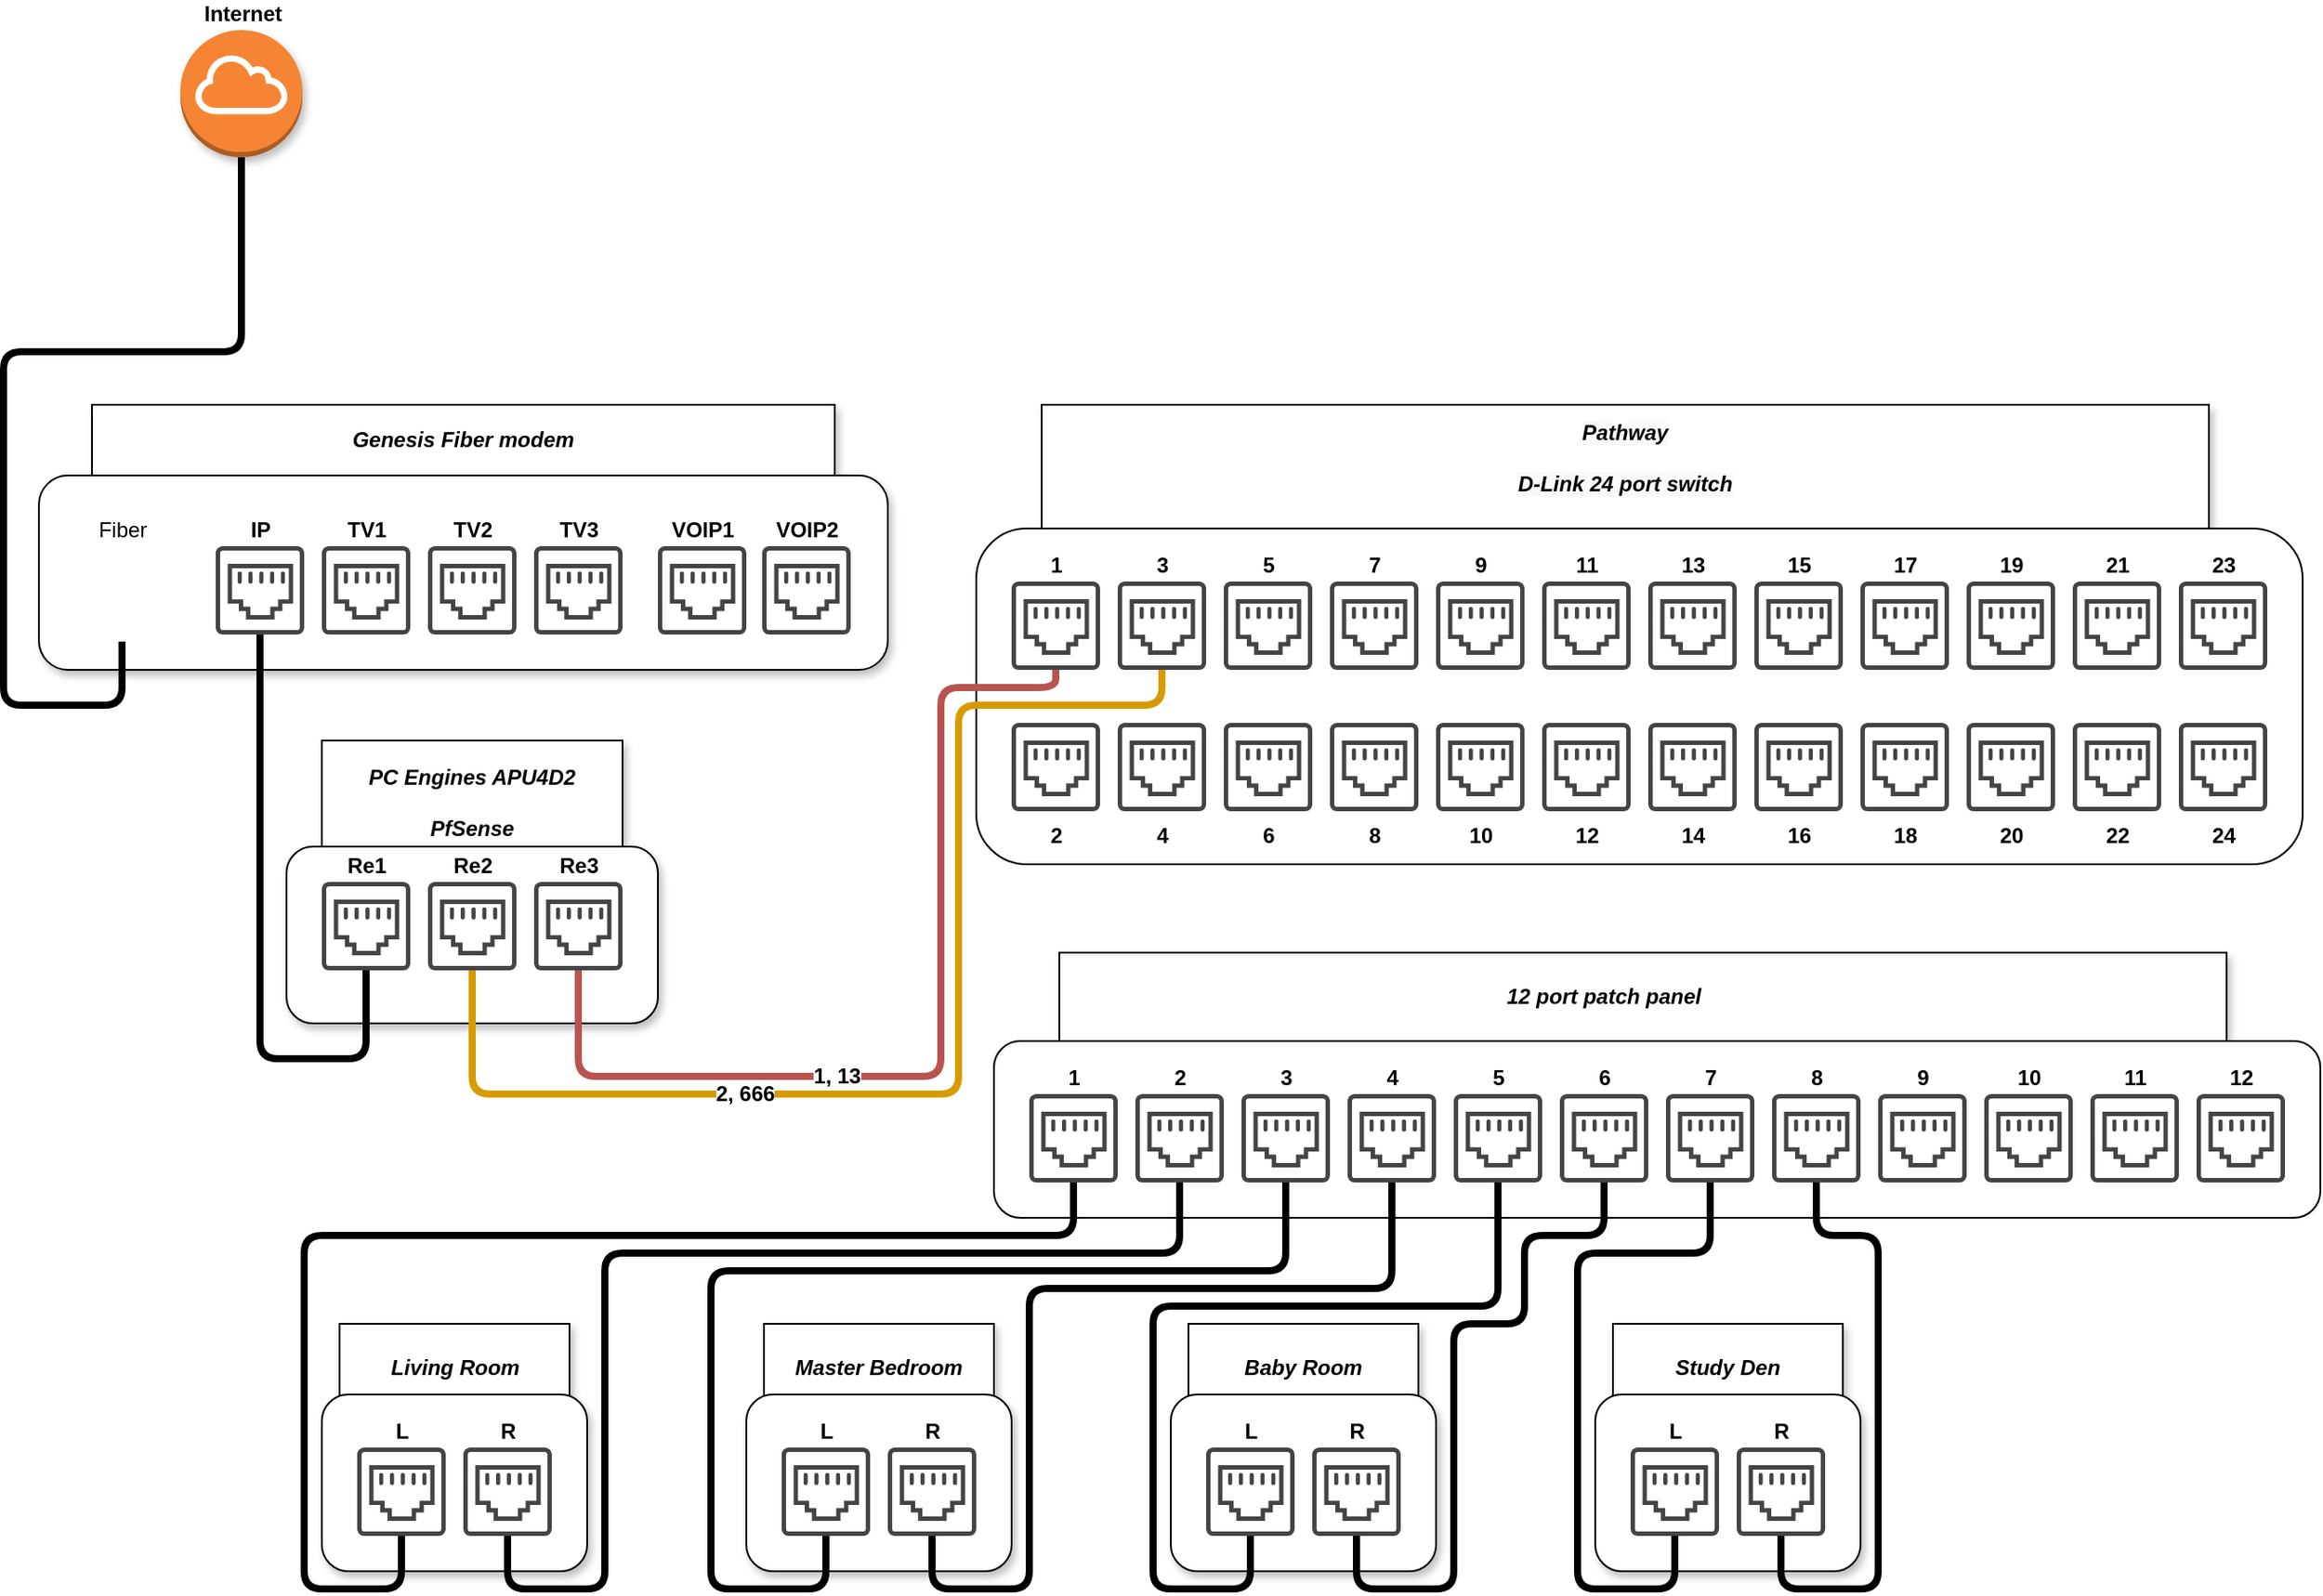 <mxfile version="13.6.0" type="github">
  <diagram id="mdvMZOAA2HG3S_EOKG07" name="Page-1">
    <mxGraphModel dx="868" dy="732" grid="1" gridSize="10" guides="1" tooltips="1" connect="1" arrows="1" fold="1" page="1" pageScale="1" pageWidth="827" pageHeight="1169" math="0" shadow="0">
      <root>
        <mxCell id="0" />
        <mxCell id="1" parent="0" />
        <mxCell id="k33sB5cafv8vObjWxlC2-30" value="" style="group" parent="1" vertex="1" connectable="0">
          <mxGeometry x="560" y="240" width="750" height="260" as="geometry" />
        </mxCell>
        <mxCell id="k33sB5cafv8vObjWxlC2-28" value="" style="rounded=0;whiteSpace=wrap;html=1;labelPosition=center;verticalLabelPosition=top;align=center;verticalAlign=bottom;spacingRight=0;spacingLeft=0;spacingTop=0;spacingBottom=0;fontStyle=3;spacing=2;shadow=1;" parent="k33sB5cafv8vObjWxlC2-30" vertex="1">
          <mxGeometry x="37" width="660" height="70" as="geometry" />
        </mxCell>
        <mxCell id="k33sB5cafv8vObjWxlC2-27" value="" style="group;" parent="k33sB5cafv8vObjWxlC2-30" vertex="1" connectable="0">
          <mxGeometry y="70" width="750" height="190" as="geometry" />
        </mxCell>
        <mxCell id="k33sB5cafv8vObjWxlC2-26" value="" style="rounded=1;whiteSpace=wrap;html=1;" parent="k33sB5cafv8vObjWxlC2-27" vertex="1">
          <mxGeometry width="750" height="190" as="geometry" />
        </mxCell>
        <mxCell id="YgYt3SaCfemp6_4nkDUw-10" value="1" style="pointerEvents=1;shadow=0;dashed=0;html=1;strokeColor=none;fillColor=#434445;aspect=fixed;labelPosition=center;verticalLabelPosition=top;verticalAlign=bottom;align=center;outlineConnect=0;shape=mxgraph.vvd.ethernet_port;fontStyle=1;" parent="k33sB5cafv8vObjWxlC2-27" vertex="1">
          <mxGeometry x="20" y="30" width="50" height="50" as="geometry" />
        </mxCell>
        <mxCell id="k33sB5cafv8vObjWxlC2-1" value="3" style="pointerEvents=1;shadow=0;dashed=0;html=1;strokeColor=none;fillColor=#434445;aspect=fixed;labelPosition=center;verticalLabelPosition=top;verticalAlign=bottom;align=center;outlineConnect=0;shape=mxgraph.vvd.ethernet_port;horizontal=1;fontStyle=1;" parent="k33sB5cafv8vObjWxlC2-27" vertex="1">
          <mxGeometry x="80" y="30" width="50" height="50" as="geometry" />
        </mxCell>
        <mxCell id="k33sB5cafv8vObjWxlC2-2" value="5" style="pointerEvents=1;shadow=0;dashed=0;html=1;strokeColor=none;fillColor=#434445;aspect=fixed;labelPosition=center;verticalLabelPosition=top;verticalAlign=bottom;align=center;outlineConnect=0;shape=mxgraph.vvd.ethernet_port;fontStyle=1;" parent="k33sB5cafv8vObjWxlC2-27" vertex="1">
          <mxGeometry x="140" y="30" width="50" height="50" as="geometry" />
        </mxCell>
        <mxCell id="k33sB5cafv8vObjWxlC2-3" value="7" style="pointerEvents=1;shadow=0;dashed=0;html=1;strokeColor=none;fillColor=#434445;aspect=fixed;labelPosition=center;verticalLabelPosition=top;verticalAlign=bottom;align=center;outlineConnect=0;shape=mxgraph.vvd.ethernet_port;fontStyle=1;" parent="k33sB5cafv8vObjWxlC2-27" vertex="1">
          <mxGeometry x="200" y="30" width="50" height="50" as="geometry" />
        </mxCell>
        <mxCell id="k33sB5cafv8vObjWxlC2-4" value="9" style="pointerEvents=1;shadow=0;dashed=0;html=1;strokeColor=none;fillColor=#434445;aspect=fixed;labelPosition=center;verticalLabelPosition=top;verticalAlign=bottom;align=center;outlineConnect=0;shape=mxgraph.vvd.ethernet_port;fontStyle=1;" parent="k33sB5cafv8vObjWxlC2-27" vertex="1">
          <mxGeometry x="260" y="30" width="50" height="50" as="geometry" />
        </mxCell>
        <mxCell id="k33sB5cafv8vObjWxlC2-5" value="11" style="pointerEvents=1;shadow=0;dashed=0;html=1;strokeColor=none;fillColor=#434445;aspect=fixed;labelPosition=center;verticalLabelPosition=top;verticalAlign=bottom;align=center;outlineConnect=0;shape=mxgraph.vvd.ethernet_port;fontStyle=1;" parent="k33sB5cafv8vObjWxlC2-27" vertex="1">
          <mxGeometry x="320" y="30" width="50" height="50" as="geometry" />
        </mxCell>
        <mxCell id="k33sB5cafv8vObjWxlC2-7" value="13" style="pointerEvents=1;shadow=0;dashed=0;html=1;strokeColor=none;fillColor=#434445;aspect=fixed;labelPosition=center;verticalLabelPosition=top;verticalAlign=bottom;align=center;outlineConnect=0;shape=mxgraph.vvd.ethernet_port;fontStyle=1;" parent="k33sB5cafv8vObjWxlC2-27" vertex="1">
          <mxGeometry x="380" y="30" width="50" height="50" as="geometry" />
        </mxCell>
        <mxCell id="k33sB5cafv8vObjWxlC2-8" value="15" style="pointerEvents=1;shadow=0;dashed=0;html=1;strokeColor=none;fillColor=#434445;aspect=fixed;labelPosition=center;verticalLabelPosition=top;verticalAlign=bottom;align=center;outlineConnect=0;shape=mxgraph.vvd.ethernet_port;fontStyle=1;" parent="k33sB5cafv8vObjWxlC2-27" vertex="1">
          <mxGeometry x="440" y="30" width="50" height="50" as="geometry" />
        </mxCell>
        <mxCell id="k33sB5cafv8vObjWxlC2-9" value="17" style="pointerEvents=1;shadow=0;dashed=0;html=1;strokeColor=none;fillColor=#434445;aspect=fixed;labelPosition=center;verticalLabelPosition=top;verticalAlign=bottom;align=center;outlineConnect=0;shape=mxgraph.vvd.ethernet_port;fontStyle=1;" parent="k33sB5cafv8vObjWxlC2-27" vertex="1">
          <mxGeometry x="500" y="30" width="50" height="50" as="geometry" />
        </mxCell>
        <mxCell id="k33sB5cafv8vObjWxlC2-10" value="19" style="pointerEvents=1;shadow=0;dashed=0;html=1;strokeColor=none;fillColor=#434445;aspect=fixed;labelPosition=center;verticalLabelPosition=top;verticalAlign=bottom;align=center;outlineConnect=0;shape=mxgraph.vvd.ethernet_port;fontStyle=1;" parent="k33sB5cafv8vObjWxlC2-27" vertex="1">
          <mxGeometry x="560" y="30" width="50" height="50" as="geometry" />
        </mxCell>
        <mxCell id="k33sB5cafv8vObjWxlC2-11" value="21" style="pointerEvents=1;shadow=0;dashed=0;html=1;strokeColor=none;fillColor=#434445;aspect=fixed;labelPosition=center;verticalLabelPosition=top;verticalAlign=bottom;align=center;outlineConnect=0;shape=mxgraph.vvd.ethernet_port;fontStyle=1;" parent="k33sB5cafv8vObjWxlC2-27" vertex="1">
          <mxGeometry x="620" y="30" width="50" height="50" as="geometry" />
        </mxCell>
        <mxCell id="k33sB5cafv8vObjWxlC2-12" value="23" style="pointerEvents=1;shadow=0;dashed=0;html=1;strokeColor=none;fillColor=#434445;aspect=fixed;labelPosition=center;verticalLabelPosition=top;verticalAlign=bottom;align=center;outlineConnect=0;shape=mxgraph.vvd.ethernet_port;fontStyle=1;" parent="k33sB5cafv8vObjWxlC2-27" vertex="1">
          <mxGeometry x="680" y="30" width="50" height="50" as="geometry" />
        </mxCell>
        <mxCell id="k33sB5cafv8vObjWxlC2-13" value="2" style="pointerEvents=1;shadow=0;dashed=0;html=1;strokeColor=none;fillColor=#434445;aspect=fixed;labelPosition=center;verticalLabelPosition=bottom;verticalAlign=top;align=center;outlineConnect=0;shape=mxgraph.vvd.ethernet_port;fontStyle=1;" parent="k33sB5cafv8vObjWxlC2-27" vertex="1">
          <mxGeometry x="20" y="110" width="50" height="50" as="geometry" />
        </mxCell>
        <mxCell id="k33sB5cafv8vObjWxlC2-14" value="4" style="pointerEvents=1;shadow=0;dashed=0;html=1;strokeColor=none;fillColor=#434445;aspect=fixed;labelPosition=center;verticalLabelPosition=bottom;verticalAlign=top;align=center;outlineConnect=0;shape=mxgraph.vvd.ethernet_port;fontStyle=1;" parent="k33sB5cafv8vObjWxlC2-27" vertex="1">
          <mxGeometry x="80" y="110" width="50" height="50" as="geometry" />
        </mxCell>
        <mxCell id="k33sB5cafv8vObjWxlC2-15" value="6" style="pointerEvents=1;shadow=0;dashed=0;html=1;strokeColor=none;fillColor=#434445;aspect=fixed;labelPosition=center;verticalLabelPosition=bottom;verticalAlign=top;align=center;outlineConnect=0;shape=mxgraph.vvd.ethernet_port;fontStyle=1;" parent="k33sB5cafv8vObjWxlC2-27" vertex="1">
          <mxGeometry x="140" y="110" width="50" height="50" as="geometry" />
        </mxCell>
        <mxCell id="k33sB5cafv8vObjWxlC2-16" value="8" style="pointerEvents=1;shadow=0;dashed=0;html=1;strokeColor=none;fillColor=#434445;aspect=fixed;labelPosition=center;verticalLabelPosition=bottom;verticalAlign=top;align=center;outlineConnect=0;shape=mxgraph.vvd.ethernet_port;fontStyle=1;" parent="k33sB5cafv8vObjWxlC2-27" vertex="1">
          <mxGeometry x="200" y="110" width="50" height="50" as="geometry" />
        </mxCell>
        <mxCell id="k33sB5cafv8vObjWxlC2-17" value="10" style="pointerEvents=1;shadow=0;dashed=0;html=1;strokeColor=none;fillColor=#434445;aspect=fixed;labelPosition=center;verticalLabelPosition=bottom;verticalAlign=top;align=center;outlineConnect=0;shape=mxgraph.vvd.ethernet_port;fontStyle=1;" parent="k33sB5cafv8vObjWxlC2-27" vertex="1">
          <mxGeometry x="260" y="110" width="50" height="50" as="geometry" />
        </mxCell>
        <mxCell id="k33sB5cafv8vObjWxlC2-18" value="12" style="pointerEvents=1;shadow=0;dashed=0;html=1;strokeColor=none;fillColor=#434445;aspect=fixed;labelPosition=center;verticalLabelPosition=bottom;verticalAlign=top;align=center;outlineConnect=0;shape=mxgraph.vvd.ethernet_port;fontStyle=1;" parent="k33sB5cafv8vObjWxlC2-27" vertex="1">
          <mxGeometry x="320" y="110" width="50" height="50" as="geometry" />
        </mxCell>
        <mxCell id="k33sB5cafv8vObjWxlC2-19" value="14" style="pointerEvents=1;shadow=0;dashed=0;html=1;strokeColor=none;fillColor=#434445;aspect=fixed;labelPosition=center;verticalLabelPosition=bottom;verticalAlign=top;align=center;outlineConnect=0;shape=mxgraph.vvd.ethernet_port;fontStyle=1;" parent="k33sB5cafv8vObjWxlC2-27" vertex="1">
          <mxGeometry x="380" y="110" width="50" height="50" as="geometry" />
        </mxCell>
        <mxCell id="k33sB5cafv8vObjWxlC2-20" value="16" style="pointerEvents=1;shadow=0;dashed=0;html=1;strokeColor=none;fillColor=#434445;aspect=fixed;labelPosition=center;verticalLabelPosition=bottom;verticalAlign=top;align=center;outlineConnect=0;shape=mxgraph.vvd.ethernet_port;fontStyle=1;" parent="k33sB5cafv8vObjWxlC2-27" vertex="1">
          <mxGeometry x="440" y="110" width="50" height="50" as="geometry" />
        </mxCell>
        <mxCell id="k33sB5cafv8vObjWxlC2-21" value="18" style="pointerEvents=1;shadow=0;dashed=0;html=1;strokeColor=none;fillColor=#434445;aspect=fixed;labelPosition=center;verticalLabelPosition=bottom;verticalAlign=top;align=center;outlineConnect=0;shape=mxgraph.vvd.ethernet_port;fontStyle=1;" parent="k33sB5cafv8vObjWxlC2-27" vertex="1">
          <mxGeometry x="500" y="110" width="50" height="50" as="geometry" />
        </mxCell>
        <mxCell id="k33sB5cafv8vObjWxlC2-22" value="20" style="pointerEvents=1;shadow=0;dashed=0;html=1;strokeColor=none;fillColor=#434445;aspect=fixed;labelPosition=center;verticalLabelPosition=bottom;verticalAlign=top;align=center;outlineConnect=0;shape=mxgraph.vvd.ethernet_port;fontStyle=1;" parent="k33sB5cafv8vObjWxlC2-27" vertex="1">
          <mxGeometry x="560" y="110" width="50" height="50" as="geometry" />
        </mxCell>
        <mxCell id="k33sB5cafv8vObjWxlC2-23" value="22" style="pointerEvents=1;shadow=0;dashed=0;html=1;strokeColor=none;fillColor=#434445;aspect=fixed;labelPosition=center;verticalLabelPosition=bottom;verticalAlign=top;align=center;outlineConnect=0;shape=mxgraph.vvd.ethernet_port;fontStyle=1;" parent="k33sB5cafv8vObjWxlC2-27" vertex="1">
          <mxGeometry x="620" y="110" width="50" height="50" as="geometry" />
        </mxCell>
        <mxCell id="k33sB5cafv8vObjWxlC2-24" value="24" style="pointerEvents=1;shadow=0;dashed=0;html=1;strokeColor=none;fillColor=#434445;aspect=fixed;labelPosition=center;verticalLabelPosition=bottom;verticalAlign=top;align=center;outlineConnect=0;shape=mxgraph.vvd.ethernet_port;fontStyle=1;" parent="k33sB5cafv8vObjWxlC2-27" vertex="1">
          <mxGeometry x="680" y="110" width="50" height="50" as="geometry" />
        </mxCell>
        <mxCell id="k33sB5cafv8vObjWxlC2-29" value="&lt;span style=&quot;color: rgb(0, 0, 0); font-family: helvetica; font-size: 12px; font-style: italic; font-weight: bold; letter-spacing: normal; text-indent: 0px; text-transform: none; word-spacing: 0px; background-color: rgb(248, 249, 250); text-decoration: none; display: inline; float: none;&quot;&gt;Pathway&lt;/span&gt;&lt;br style=&quot;color: rgb(0, 0, 0); font-family: helvetica; font-size: 12px; font-style: italic; font-weight: bold; letter-spacing: normal; text-indent: 0px; text-transform: none; word-spacing: 0px; text-decoration: none;&quot;&gt;&lt;br style=&quot;color: rgb(0, 0, 0); font-family: helvetica; font-size: 12px; font-style: italic; font-weight: bold; letter-spacing: normal; text-indent: 0px; text-transform: none; word-spacing: 0px; text-decoration: none;&quot;&gt;&lt;span style=&quot;color: rgb(0, 0, 0); font-family: helvetica; font-size: 12px; font-style: italic; font-weight: bold; letter-spacing: normal; text-indent: 0px; text-transform: none; word-spacing: 0px; background-color: rgb(248, 249, 250); text-decoration: none; display: inline; float: none;&quot;&gt;D-Link 24 port switch&lt;/span&gt;" style="text;html=1;strokeColor=none;fillColor=none;align=center;verticalAlign=middle;whiteSpace=wrap;rounded=0;shadow=1;" parent="k33sB5cafv8vObjWxlC2-30" vertex="1">
          <mxGeometry x="262" y="20" width="210" height="20" as="geometry" />
        </mxCell>
        <mxCell id="k33sB5cafv8vObjWxlC2-35" value="&lt;b&gt;Internet&lt;/b&gt;" style="outlineConnect=0;dashed=0;verticalLabelPosition=top;verticalAlign=bottom;align=center;html=1;shape=mxgraph.aws3.internet_gateway;fillColor=#F58534;gradientColor=none;shadow=1;labelPosition=center;" parent="1" vertex="1">
          <mxGeometry x="110" y="28" width="69" height="72" as="geometry" />
        </mxCell>
        <mxCell id="sI9uLQsEFrhHLSy0rYkX-17" value="" style="group" parent="1" vertex="1" connectable="0">
          <mxGeometry x="170" y="430" width="210" height="160" as="geometry" />
        </mxCell>
        <mxCell id="sI9uLQsEFrhHLSy0rYkX-15" value="" style="rounded=0;whiteSpace=wrap;html=1;shadow=1;align=center;" parent="sI9uLQsEFrhHLSy0rYkX-17" vertex="1">
          <mxGeometry x="20" width="170" height="70" as="geometry" />
        </mxCell>
        <mxCell id="sI9uLQsEFrhHLSy0rYkX-10" value="" style="rounded=1;whiteSpace=wrap;html=1;shadow=1;align=center;" parent="sI9uLQsEFrhHLSy0rYkX-17" vertex="1">
          <mxGeometry y="60" width="210" height="100" as="geometry" />
        </mxCell>
        <mxCell id="sI9uLQsEFrhHLSy0rYkX-1" value="Re1" style="pointerEvents=1;shadow=0;dashed=0;html=1;strokeColor=none;fillColor=#434445;aspect=fixed;labelPosition=center;verticalLabelPosition=top;verticalAlign=bottom;align=center;outlineConnect=0;shape=mxgraph.vvd.ethernet_port;fontStyle=1" parent="sI9uLQsEFrhHLSy0rYkX-17" vertex="1">
          <mxGeometry x="20" y="80" width="50" height="50" as="geometry" />
        </mxCell>
        <mxCell id="sI9uLQsEFrhHLSy0rYkX-2" value="Re2" style="pointerEvents=1;shadow=0;dashed=0;html=1;strokeColor=none;fillColor=#434445;aspect=fixed;labelPosition=center;verticalLabelPosition=top;verticalAlign=bottom;align=center;outlineConnect=0;shape=mxgraph.vvd.ethernet_port;fontStyle=1" parent="sI9uLQsEFrhHLSy0rYkX-17" vertex="1">
          <mxGeometry x="80" y="80" width="50" height="50" as="geometry" />
        </mxCell>
        <mxCell id="sI9uLQsEFrhHLSy0rYkX-5" value="Re3" style="pointerEvents=1;shadow=0;dashed=0;html=1;strokeColor=none;fillColor=#434445;aspect=fixed;labelPosition=center;verticalLabelPosition=top;verticalAlign=bottom;align=center;outlineConnect=0;shape=mxgraph.vvd.ethernet_port;fontStyle=1" parent="sI9uLQsEFrhHLSy0rYkX-17" vertex="1">
          <mxGeometry x="140" y="80" width="50" height="50" as="geometry" />
        </mxCell>
        <mxCell id="sI9uLQsEFrhHLSy0rYkX-16" value="PC Engines APU4D2&lt;br&gt;&lt;br&gt;PfSense" style="text;html=1;strokeColor=none;fillColor=none;align=center;verticalAlign=middle;whiteSpace=wrap;rounded=0;shadow=1;fontStyle=3" parent="sI9uLQsEFrhHLSy0rYkX-17" vertex="1">
          <mxGeometry x="40" y="10" width="130" height="50" as="geometry" />
        </mxCell>
        <mxCell id="sI9uLQsEFrhHLSy0rYkX-35" value="" style="group" parent="1" vertex="1" connectable="0">
          <mxGeometry x="30" y="240" width="480" height="150" as="geometry" />
        </mxCell>
        <mxCell id="k33sB5cafv8vObjWxlC2-39" value="" style="rounded=0;whiteSpace=wrap;html=1;shadow=1;align=center;" parent="sI9uLQsEFrhHLSy0rYkX-35" vertex="1">
          <mxGeometry x="30" width="420" height="50" as="geometry" />
        </mxCell>
        <mxCell id="k33sB5cafv8vObjWxlC2-36" value="" style="rounded=1;whiteSpace=wrap;html=1;shadow=1;align=center;" parent="sI9uLQsEFrhHLSy0rYkX-35" vertex="1">
          <mxGeometry y="40" width="480" height="110" as="geometry" />
        </mxCell>
        <mxCell id="k33sB5cafv8vObjWxlC2-31" value="TV2" style="pointerEvents=1;shadow=0;dashed=0;html=1;strokeColor=none;fillColor=#434445;aspect=fixed;labelPosition=center;verticalLabelPosition=top;verticalAlign=bottom;align=center;outlineConnect=0;shape=mxgraph.vvd.ethernet_port;fontStyle=1" parent="sI9uLQsEFrhHLSy0rYkX-35" vertex="1">
          <mxGeometry x="220" y="80" width="50" height="50" as="geometry" />
        </mxCell>
        <mxCell id="k33sB5cafv8vObjWxlC2-32" value="TV1" style="pointerEvents=1;shadow=0;dashed=0;html=1;strokeColor=none;fillColor=#434445;aspect=fixed;labelPosition=center;verticalLabelPosition=top;verticalAlign=bottom;align=center;outlineConnect=0;shape=mxgraph.vvd.ethernet_port;fontStyle=1" parent="sI9uLQsEFrhHLSy0rYkX-35" vertex="1">
          <mxGeometry x="160" y="80" width="50" height="50" as="geometry" />
        </mxCell>
        <mxCell id="k33sB5cafv8vObjWxlC2-33" value="&lt;b&gt;TV3&lt;/b&gt;" style="pointerEvents=1;shadow=0;dashed=0;html=1;strokeColor=none;fillColor=#434445;aspect=fixed;labelPosition=center;verticalLabelPosition=top;verticalAlign=bottom;align=center;outlineConnect=0;shape=mxgraph.vvd.ethernet_port;" parent="sI9uLQsEFrhHLSy0rYkX-35" vertex="1">
          <mxGeometry x="280" y="80" width="50" height="50" as="geometry" />
        </mxCell>
        <mxCell id="k33sB5cafv8vObjWxlC2-34" value="IP" style="pointerEvents=1;shadow=0;dashed=0;html=1;strokeColor=none;fillColor=#434445;aspect=fixed;labelPosition=center;verticalLabelPosition=top;verticalAlign=bottom;align=center;outlineConnect=0;shape=mxgraph.vvd.ethernet_port;fontStyle=1" parent="sI9uLQsEFrhHLSy0rYkX-35" vertex="1">
          <mxGeometry x="100" y="80" width="50" height="50" as="geometry" />
        </mxCell>
        <mxCell id="k33sB5cafv8vObjWxlC2-38" value="Fiber" style="shape=image;html=1;verticalAlign=bottom;verticalLabelPosition=top;labelBackgroundColor=#ffffff;imageAspect=0;aspect=fixed;image=https://cdn0.iconfinder.com/data/icons/google-material-design-3-0/48/ic_fiber_smart_record_48px-128.png;shadow=1;align=center;labelPosition=center;" parent="sI9uLQsEFrhHLSy0rYkX-35" vertex="1">
          <mxGeometry x="20" y="80" width="54" height="54" as="geometry" />
        </mxCell>
        <mxCell id="k33sB5cafv8vObjWxlC2-41" value="&lt;b&gt;Genesis Fiber modem&lt;/b&gt;" style="text;html=1;strokeColor=none;fillColor=none;align=center;verticalAlign=middle;whiteSpace=wrap;rounded=0;shadow=1;fontStyle=2" parent="sI9uLQsEFrhHLSy0rYkX-35" vertex="1">
          <mxGeometry x="135" y="10" width="210" height="20" as="geometry" />
        </mxCell>
        <mxCell id="sI9uLQsEFrhHLSy0rYkX-32" value="&lt;b&gt;VOIP1&lt;/b&gt;" style="pointerEvents=1;shadow=0;dashed=0;html=1;strokeColor=none;fillColor=#434445;aspect=fixed;labelPosition=center;verticalLabelPosition=top;verticalAlign=bottom;align=center;outlineConnect=0;shape=mxgraph.vvd.ethernet_port;" parent="sI9uLQsEFrhHLSy0rYkX-35" vertex="1">
          <mxGeometry x="350" y="80" width="50" height="50" as="geometry" />
        </mxCell>
        <mxCell id="sI9uLQsEFrhHLSy0rYkX-33" value="&lt;b&gt;VOIP2&lt;br&gt;&lt;/b&gt;" style="pointerEvents=1;shadow=0;dashed=0;html=1;strokeColor=none;fillColor=#434445;aspect=fixed;labelPosition=center;verticalLabelPosition=top;verticalAlign=bottom;align=center;outlineConnect=0;shape=mxgraph.vvd.ethernet_port;" parent="sI9uLQsEFrhHLSy0rYkX-35" vertex="1">
          <mxGeometry x="409" y="80" width="50" height="50" as="geometry" />
        </mxCell>
        <mxCell id="k33sB5cafv8vObjWxlC2-46" style="edgeStyle=orthogonalEdgeStyle;rounded=1;orthogonalLoop=1;jettySize=auto;html=1;entryX=0.5;entryY=1;entryDx=0;entryDy=0;exitX=0.5;exitY=1;exitDx=0;exitDy=0;exitPerimeter=0;strokeWidth=4;sketch=0;endArrow=none;endFill=0;" parent="1" source="k33sB5cafv8vObjWxlC2-35" target="k33sB5cafv8vObjWxlC2-38" edge="1">
          <mxGeometry relative="1" as="geometry">
            <mxPoint x="100" y="140" as="sourcePoint" />
            <Array as="points">
              <mxPoint x="145" y="210" />
              <mxPoint x="10" y="210" />
              <mxPoint x="10" y="410" />
              <mxPoint x="77" y="410" />
            </Array>
          </mxGeometry>
        </mxCell>
        <mxCell id="sI9uLQsEFrhHLSy0rYkX-29" style="edgeStyle=orthogonalEdgeStyle;rounded=1;sketch=0;orthogonalLoop=1;jettySize=auto;html=1;endArrow=none;endFill=0;strokeColor=#000000;strokeWidth=4;" parent="1" source="k33sB5cafv8vObjWxlC2-34" target="sI9uLQsEFrhHLSy0rYkX-1" edge="1">
          <mxGeometry relative="1" as="geometry">
            <Array as="points">
              <mxPoint x="155" y="610" />
              <mxPoint x="215" y="610" />
            </Array>
          </mxGeometry>
        </mxCell>
        <mxCell id="sI9uLQsEFrhHLSy0rYkX-38" value="2, 666" style="edgeStyle=orthogonalEdgeStyle;rounded=1;sketch=0;orthogonalLoop=1;jettySize=auto;html=1;endArrow=none;endFill=0;strokeColor=#d79b00;strokeWidth=4;fontSize=12;fontStyle=1;labelBorderColor=none;fillColor=#ffe6cc;" parent="1" source="sI9uLQsEFrhHLSy0rYkX-2" target="k33sB5cafv8vObjWxlC2-1" edge="1">
          <mxGeometry x="-0.357" relative="1" as="geometry">
            <Array as="points">
              <mxPoint x="275" y="630" />
              <mxPoint x="550" y="630" />
              <mxPoint x="550" y="410" />
              <mxPoint x="665" y="410" />
            </Array>
            <mxPoint x="-1" as="offset" />
          </mxGeometry>
        </mxCell>
        <mxCell id="sI9uLQsEFrhHLSy0rYkX-39" value="1, 13" style="edgeStyle=orthogonalEdgeStyle;rounded=1;sketch=0;orthogonalLoop=1;jettySize=auto;html=1;endArrow=none;endFill=0;strokeColor=#b85450;strokeWidth=4;fontStyle=1;fontSize=12;fillColor=#f8cecc;" parent="1" source="sI9uLQsEFrhHLSy0rYkX-5" target="YgYt3SaCfemp6_4nkDUw-10" edge="1">
          <mxGeometry x="-0.268" relative="1" as="geometry">
            <Array as="points">
              <mxPoint x="335" y="620" />
              <mxPoint x="540" y="620" />
              <mxPoint x="540" y="400" />
              <mxPoint x="605" y="400" />
            </Array>
            <mxPoint x="1" as="offset" />
          </mxGeometry>
        </mxCell>
        <mxCell id="sI9uLQsEFrhHLSy0rYkX-98" value="" style="group" parent="1" vertex="1" connectable="0">
          <mxGeometry x="570" y="550" width="750" height="150" as="geometry" />
        </mxCell>
        <mxCell id="sI9uLQsEFrhHLSy0rYkX-70" value="" style="rounded=0;whiteSpace=wrap;html=1;labelPosition=center;verticalLabelPosition=top;align=center;verticalAlign=bottom;spacingRight=0;spacingLeft=0;spacingTop=0;spacingBottom=0;fontStyle=3;spacing=2;shadow=1;" parent="sI9uLQsEFrhHLSy0rYkX-98" vertex="1">
          <mxGeometry x="37" width="660" height="50" as="geometry" />
        </mxCell>
        <mxCell id="sI9uLQsEFrhHLSy0rYkX-97" value="&lt;font face=&quot;helvetica&quot;&gt;&lt;b&gt;&lt;i&gt;12 port patch panel&lt;/i&gt;&lt;/b&gt;&lt;/font&gt;" style="text;html=1;strokeColor=none;fillColor=none;align=center;verticalAlign=middle;whiteSpace=wrap;rounded=0;shadow=1;" parent="sI9uLQsEFrhHLSy0rYkX-98" vertex="1">
          <mxGeometry x="240" y="15" width="210" height="20" as="geometry" />
        </mxCell>
        <mxCell id="sI9uLQsEFrhHLSy0rYkX-72" value="" style="rounded=1;whiteSpace=wrap;html=1;" parent="sI9uLQsEFrhHLSy0rYkX-98" vertex="1">
          <mxGeometry y="50" width="750" height="100" as="geometry" />
        </mxCell>
        <mxCell id="sI9uLQsEFrhHLSy0rYkX-73" value="1" style="pointerEvents=1;shadow=0;dashed=0;html=1;strokeColor=none;fillColor=#434445;aspect=fixed;labelPosition=center;verticalLabelPosition=top;verticalAlign=bottom;align=center;outlineConnect=0;shape=mxgraph.vvd.ethernet_port;fontStyle=1;" parent="sI9uLQsEFrhHLSy0rYkX-98" vertex="1">
          <mxGeometry x="20" y="80" width="50" height="50" as="geometry" />
        </mxCell>
        <mxCell id="sI9uLQsEFrhHLSy0rYkX-74" value="2" style="pointerEvents=1;shadow=0;dashed=0;html=1;strokeColor=none;fillColor=#434445;aspect=fixed;labelPosition=center;verticalLabelPosition=top;verticalAlign=bottom;align=center;outlineConnect=0;shape=mxgraph.vvd.ethernet_port;horizontal=1;fontStyle=1;" parent="sI9uLQsEFrhHLSy0rYkX-98" vertex="1">
          <mxGeometry x="80" y="80" width="50" height="50" as="geometry" />
        </mxCell>
        <mxCell id="sI9uLQsEFrhHLSy0rYkX-75" value="3" style="pointerEvents=1;shadow=0;dashed=0;html=1;strokeColor=none;fillColor=#434445;aspect=fixed;labelPosition=center;verticalLabelPosition=top;verticalAlign=bottom;align=center;outlineConnect=0;shape=mxgraph.vvd.ethernet_port;fontStyle=1;" parent="sI9uLQsEFrhHLSy0rYkX-98" vertex="1">
          <mxGeometry x="140" y="80" width="50" height="50" as="geometry" />
        </mxCell>
        <mxCell id="sI9uLQsEFrhHLSy0rYkX-76" value="4" style="pointerEvents=1;shadow=0;dashed=0;html=1;strokeColor=none;fillColor=#434445;aspect=fixed;labelPosition=center;verticalLabelPosition=top;verticalAlign=bottom;align=center;outlineConnect=0;shape=mxgraph.vvd.ethernet_port;fontStyle=1;" parent="sI9uLQsEFrhHLSy0rYkX-98" vertex="1">
          <mxGeometry x="200" y="80" width="50" height="50" as="geometry" />
        </mxCell>
        <mxCell id="sI9uLQsEFrhHLSy0rYkX-77" value="5" style="pointerEvents=1;shadow=0;dashed=0;html=1;strokeColor=none;fillColor=#434445;aspect=fixed;labelPosition=center;verticalLabelPosition=top;verticalAlign=bottom;align=center;outlineConnect=0;shape=mxgraph.vvd.ethernet_port;fontStyle=1;" parent="sI9uLQsEFrhHLSy0rYkX-98" vertex="1">
          <mxGeometry x="260" y="80" width="50" height="50" as="geometry" />
        </mxCell>
        <mxCell id="sI9uLQsEFrhHLSy0rYkX-78" value="6" style="pointerEvents=1;shadow=0;dashed=0;html=1;strokeColor=none;fillColor=#434445;aspect=fixed;labelPosition=center;verticalLabelPosition=top;verticalAlign=bottom;align=center;outlineConnect=0;shape=mxgraph.vvd.ethernet_port;fontStyle=1;" parent="sI9uLQsEFrhHLSy0rYkX-98" vertex="1">
          <mxGeometry x="320" y="80" width="50" height="50" as="geometry" />
        </mxCell>
        <mxCell id="sI9uLQsEFrhHLSy0rYkX-79" value="7" style="pointerEvents=1;shadow=0;dashed=0;html=1;strokeColor=none;fillColor=#434445;aspect=fixed;labelPosition=center;verticalLabelPosition=top;verticalAlign=bottom;align=center;outlineConnect=0;shape=mxgraph.vvd.ethernet_port;fontStyle=1;" parent="sI9uLQsEFrhHLSy0rYkX-98" vertex="1">
          <mxGeometry x="380" y="80" width="50" height="50" as="geometry" />
        </mxCell>
        <mxCell id="sI9uLQsEFrhHLSy0rYkX-80" value="8" style="pointerEvents=1;shadow=0;dashed=0;html=1;strokeColor=none;fillColor=#434445;aspect=fixed;labelPosition=center;verticalLabelPosition=top;verticalAlign=bottom;align=center;outlineConnect=0;shape=mxgraph.vvd.ethernet_port;fontStyle=1;" parent="sI9uLQsEFrhHLSy0rYkX-98" vertex="1">
          <mxGeometry x="440" y="80" width="50" height="50" as="geometry" />
        </mxCell>
        <mxCell id="sI9uLQsEFrhHLSy0rYkX-81" value="9" style="pointerEvents=1;shadow=0;dashed=0;html=1;strokeColor=none;fillColor=#434445;aspect=fixed;labelPosition=center;verticalLabelPosition=top;verticalAlign=bottom;align=center;outlineConnect=0;shape=mxgraph.vvd.ethernet_port;fontStyle=1;" parent="sI9uLQsEFrhHLSy0rYkX-98" vertex="1">
          <mxGeometry x="500" y="80" width="50" height="50" as="geometry" />
        </mxCell>
        <mxCell id="sI9uLQsEFrhHLSy0rYkX-82" value="10" style="pointerEvents=1;shadow=0;dashed=0;html=1;strokeColor=none;fillColor=#434445;aspect=fixed;labelPosition=center;verticalLabelPosition=top;verticalAlign=bottom;align=center;outlineConnect=0;shape=mxgraph.vvd.ethernet_port;fontStyle=1;" parent="sI9uLQsEFrhHLSy0rYkX-98" vertex="1">
          <mxGeometry x="560" y="80" width="50" height="50" as="geometry" />
        </mxCell>
        <mxCell id="sI9uLQsEFrhHLSy0rYkX-83" value="11" style="pointerEvents=1;shadow=0;dashed=0;html=1;strokeColor=none;fillColor=#434445;aspect=fixed;labelPosition=center;verticalLabelPosition=top;verticalAlign=bottom;align=center;outlineConnect=0;shape=mxgraph.vvd.ethernet_port;fontStyle=1;" parent="sI9uLQsEFrhHLSy0rYkX-98" vertex="1">
          <mxGeometry x="620" y="80" width="50" height="50" as="geometry" />
        </mxCell>
        <mxCell id="sI9uLQsEFrhHLSy0rYkX-84" value="12" style="pointerEvents=1;shadow=0;dashed=0;html=1;strokeColor=none;fillColor=#434445;aspect=fixed;labelPosition=center;verticalLabelPosition=top;verticalAlign=bottom;align=center;outlineConnect=0;shape=mxgraph.vvd.ethernet_port;fontStyle=1;" parent="sI9uLQsEFrhHLSy0rYkX-98" vertex="1">
          <mxGeometry x="680" y="80" width="50" height="50" as="geometry" />
        </mxCell>
        <mxCell id="sI9uLQsEFrhHLSy0rYkX-105" value="" style="group" parent="1" vertex="1" connectable="0">
          <mxGeometry x="190" y="760" width="150" height="140" as="geometry" />
        </mxCell>
        <mxCell id="sI9uLQsEFrhHLSy0rYkX-102" value="" style="rounded=0;whiteSpace=wrap;html=1;shadow=1;align=center;" parent="sI9uLQsEFrhHLSy0rYkX-105" vertex="1">
          <mxGeometry x="10" width="130" height="50" as="geometry" />
        </mxCell>
        <mxCell id="sI9uLQsEFrhHLSy0rYkX-101" value="" style="rounded=1;whiteSpace=wrap;html=1;shadow=1;align=center;" parent="sI9uLQsEFrhHLSy0rYkX-105" vertex="1">
          <mxGeometry y="40" width="150" height="100" as="geometry" />
        </mxCell>
        <mxCell id="sI9uLQsEFrhHLSy0rYkX-99" value="&lt;b&gt;R&lt;/b&gt;" style="pointerEvents=1;shadow=0;dashed=0;html=1;strokeColor=none;fillColor=#434445;aspect=fixed;labelPosition=center;verticalLabelPosition=top;verticalAlign=bottom;align=center;outlineConnect=0;shape=mxgraph.vvd.ethernet_port;fontSize=12;" parent="sI9uLQsEFrhHLSy0rYkX-105" vertex="1">
          <mxGeometry x="80" y="70" width="50" height="50" as="geometry" />
        </mxCell>
        <mxCell id="sI9uLQsEFrhHLSy0rYkX-100" value="&lt;b&gt;L&lt;/b&gt;" style="pointerEvents=1;shadow=0;dashed=0;html=1;strokeColor=none;fillColor=#434445;aspect=fixed;labelPosition=center;verticalLabelPosition=top;verticalAlign=bottom;align=center;outlineConnect=0;shape=mxgraph.vvd.ethernet_port;fontSize=12;" parent="sI9uLQsEFrhHLSy0rYkX-105" vertex="1">
          <mxGeometry x="20" y="70" width="50" height="50" as="geometry" />
        </mxCell>
        <mxCell id="sI9uLQsEFrhHLSy0rYkX-103" value="Living Room" style="text;html=1;strokeColor=none;fillColor=none;align=center;verticalAlign=middle;whiteSpace=wrap;rounded=0;shadow=1;fontSize=12;fontStyle=3" parent="sI9uLQsEFrhHLSy0rYkX-105" vertex="1">
          <mxGeometry x="37.5" y="15" width="75" height="20" as="geometry" />
        </mxCell>
        <mxCell id="sI9uLQsEFrhHLSy0rYkX-112" value="" style="group" parent="1" vertex="1" connectable="0">
          <mxGeometry x="430" y="760" width="150" height="140" as="geometry" />
        </mxCell>
        <mxCell id="sI9uLQsEFrhHLSy0rYkX-113" value="" style="rounded=0;whiteSpace=wrap;html=1;shadow=1;align=center;" parent="sI9uLQsEFrhHLSy0rYkX-112" vertex="1">
          <mxGeometry x="10" width="130" height="50" as="geometry" />
        </mxCell>
        <mxCell id="sI9uLQsEFrhHLSy0rYkX-114" value="" style="rounded=1;whiteSpace=wrap;html=1;shadow=1;align=center;" parent="sI9uLQsEFrhHLSy0rYkX-112" vertex="1">
          <mxGeometry y="40" width="150" height="100" as="geometry" />
        </mxCell>
        <mxCell id="sI9uLQsEFrhHLSy0rYkX-115" value="&lt;b&gt;R&lt;/b&gt;" style="pointerEvents=1;shadow=0;dashed=0;html=1;strokeColor=none;fillColor=#434445;aspect=fixed;labelPosition=center;verticalLabelPosition=top;verticalAlign=bottom;align=center;outlineConnect=0;shape=mxgraph.vvd.ethernet_port;fontSize=12;" parent="sI9uLQsEFrhHLSy0rYkX-112" vertex="1">
          <mxGeometry x="80" y="70" width="50" height="50" as="geometry" />
        </mxCell>
        <mxCell id="sI9uLQsEFrhHLSy0rYkX-116" value="&lt;b&gt;L&lt;/b&gt;" style="pointerEvents=1;shadow=0;dashed=0;html=1;strokeColor=none;fillColor=#434445;aspect=fixed;labelPosition=center;verticalLabelPosition=top;verticalAlign=bottom;align=center;outlineConnect=0;shape=mxgraph.vvd.ethernet_port;fontSize=12;" parent="sI9uLQsEFrhHLSy0rYkX-112" vertex="1">
          <mxGeometry x="20" y="70" width="50" height="50" as="geometry" />
        </mxCell>
        <mxCell id="sI9uLQsEFrhHLSy0rYkX-117" value="Master&amp;nbsp;Bedroom" style="text;html=1;strokeColor=none;fillColor=none;align=center;verticalAlign=middle;whiteSpace=wrap;rounded=0;shadow=1;fontSize=12;fontStyle=3" parent="sI9uLQsEFrhHLSy0rYkX-112" vertex="1">
          <mxGeometry x="25" y="15" width="100" height="20" as="geometry" />
        </mxCell>
        <mxCell id="wXkVYgLMqmm3MoRlySMR-1" style="edgeStyle=orthogonalEdgeStyle;rounded=1;orthogonalLoop=1;jettySize=auto;html=1;strokeWidth=4;endArrow=none;endFill=0;" edge="1" parent="1" source="sI9uLQsEFrhHLSy0rYkX-73" target="sI9uLQsEFrhHLSy0rYkX-100">
          <mxGeometry relative="1" as="geometry">
            <mxPoint x="240" y="860" as="targetPoint" />
            <Array as="points">
              <mxPoint x="615" y="710" />
              <mxPoint x="180" y="710" />
              <mxPoint x="180" y="910" />
              <mxPoint x="235" y="910" />
            </Array>
          </mxGeometry>
        </mxCell>
        <mxCell id="wXkVYgLMqmm3MoRlySMR-2" style="edgeStyle=orthogonalEdgeStyle;rounded=1;orthogonalLoop=1;jettySize=auto;html=1;endArrow=none;endFill=0;strokeWidth=4;" edge="1" parent="1" source="sI9uLQsEFrhHLSy0rYkX-74" target="sI9uLQsEFrhHLSy0rYkX-99">
          <mxGeometry relative="1" as="geometry">
            <mxPoint x="310" y="940" as="targetPoint" />
            <Array as="points">
              <mxPoint x="675" y="720" />
              <mxPoint x="350" y="720" />
              <mxPoint x="350" y="910" />
              <mxPoint x="295" y="910" />
            </Array>
          </mxGeometry>
        </mxCell>
        <mxCell id="sI9uLQsEFrhHLSy0rYkX-106" value="" style="group" parent="1" vertex="1" connectable="0">
          <mxGeometry x="910" y="760" width="150" height="140" as="geometry" />
        </mxCell>
        <mxCell id="sI9uLQsEFrhHLSy0rYkX-107" value="" style="rounded=0;whiteSpace=wrap;html=1;shadow=1;align=center;" parent="sI9uLQsEFrhHLSy0rYkX-106" vertex="1">
          <mxGeometry x="10" width="130" height="50" as="geometry" />
        </mxCell>
        <mxCell id="sI9uLQsEFrhHLSy0rYkX-108" value="" style="rounded=1;whiteSpace=wrap;html=1;shadow=1;align=center;" parent="sI9uLQsEFrhHLSy0rYkX-106" vertex="1">
          <mxGeometry y="40" width="150" height="100" as="geometry" />
        </mxCell>
        <mxCell id="sI9uLQsEFrhHLSy0rYkX-109" value="&lt;b&gt;R&lt;/b&gt;" style="pointerEvents=1;shadow=0;dashed=0;html=1;strokeColor=none;fillColor=#434445;aspect=fixed;labelPosition=center;verticalLabelPosition=top;verticalAlign=bottom;align=center;outlineConnect=0;shape=mxgraph.vvd.ethernet_port;fontSize=12;" parent="sI9uLQsEFrhHLSy0rYkX-106" vertex="1">
          <mxGeometry x="80" y="70" width="50" height="50" as="geometry" />
        </mxCell>
        <mxCell id="sI9uLQsEFrhHLSy0rYkX-110" value="&lt;b&gt;L&lt;/b&gt;" style="pointerEvents=1;shadow=0;dashed=0;html=1;strokeColor=none;fillColor=#434445;aspect=fixed;labelPosition=center;verticalLabelPosition=top;verticalAlign=bottom;align=center;outlineConnect=0;shape=mxgraph.vvd.ethernet_port;fontSize=12;" parent="sI9uLQsEFrhHLSy0rYkX-106" vertex="1">
          <mxGeometry x="20" y="70" width="50" height="50" as="geometry" />
        </mxCell>
        <mxCell id="sI9uLQsEFrhHLSy0rYkX-111" value="Study Den" style="text;html=1;strokeColor=none;fillColor=none;align=center;verticalAlign=middle;whiteSpace=wrap;rounded=0;shadow=1;fontSize=12;fontStyle=3" parent="sI9uLQsEFrhHLSy0rYkX-106" vertex="1">
          <mxGeometry x="30" y="15" width="90" height="20" as="geometry" />
        </mxCell>
        <mxCell id="wXkVYgLMqmm3MoRlySMR-4" value="" style="group" vertex="1" connectable="0" parent="1">
          <mxGeometry x="670" y="760" width="150" height="140" as="geometry" />
        </mxCell>
        <mxCell id="wXkVYgLMqmm3MoRlySMR-5" value="" style="rounded=0;whiteSpace=wrap;html=1;shadow=1;align=center;" vertex="1" parent="wXkVYgLMqmm3MoRlySMR-4">
          <mxGeometry x="10" width="130" height="50" as="geometry" />
        </mxCell>
        <mxCell id="wXkVYgLMqmm3MoRlySMR-6" value="" style="rounded=1;whiteSpace=wrap;html=1;shadow=1;align=center;" vertex="1" parent="wXkVYgLMqmm3MoRlySMR-4">
          <mxGeometry y="40" width="150" height="100" as="geometry" />
        </mxCell>
        <mxCell id="wXkVYgLMqmm3MoRlySMR-7" value="&lt;b&gt;R&lt;/b&gt;" style="pointerEvents=1;shadow=0;dashed=0;html=1;strokeColor=none;fillColor=#434445;aspect=fixed;labelPosition=center;verticalLabelPosition=top;verticalAlign=bottom;align=center;outlineConnect=0;shape=mxgraph.vvd.ethernet_port;fontSize=12;" vertex="1" parent="wXkVYgLMqmm3MoRlySMR-4">
          <mxGeometry x="80" y="70" width="50" height="50" as="geometry" />
        </mxCell>
        <mxCell id="wXkVYgLMqmm3MoRlySMR-8" value="&lt;b&gt;L&lt;/b&gt;" style="pointerEvents=1;shadow=0;dashed=0;html=1;strokeColor=none;fillColor=#434445;aspect=fixed;labelPosition=center;verticalLabelPosition=top;verticalAlign=bottom;align=center;outlineConnect=0;shape=mxgraph.vvd.ethernet_port;fontSize=12;" vertex="1" parent="wXkVYgLMqmm3MoRlySMR-4">
          <mxGeometry x="20" y="70" width="50" height="50" as="geometry" />
        </mxCell>
        <mxCell id="wXkVYgLMqmm3MoRlySMR-9" value="Baby Room" style="text;html=1;strokeColor=none;fillColor=none;align=center;verticalAlign=middle;whiteSpace=wrap;rounded=0;shadow=1;fontSize=12;fontStyle=3" vertex="1" parent="wXkVYgLMqmm3MoRlySMR-4">
          <mxGeometry x="30" y="15" width="90" height="20" as="geometry" />
        </mxCell>
        <mxCell id="wXkVYgLMqmm3MoRlySMR-10" style="edgeStyle=orthogonalEdgeStyle;rounded=1;orthogonalLoop=1;jettySize=auto;html=1;endArrow=none;endFill=0;strokeWidth=4;" edge="1" parent="1" source="sI9uLQsEFrhHLSy0rYkX-75" target="sI9uLQsEFrhHLSy0rYkX-116">
          <mxGeometry relative="1" as="geometry">
            <mxPoint x="430" y="950" as="targetPoint" />
            <Array as="points">
              <mxPoint x="735" y="730" />
              <mxPoint x="410" y="730" />
              <mxPoint x="410" y="910" />
              <mxPoint x="475" y="910" />
            </Array>
          </mxGeometry>
        </mxCell>
        <mxCell id="wXkVYgLMqmm3MoRlySMR-11" style="edgeStyle=orthogonalEdgeStyle;rounded=1;orthogonalLoop=1;jettySize=auto;html=1;endArrow=none;endFill=0;strokeWidth=4;" edge="1" parent="1" source="sI9uLQsEFrhHLSy0rYkX-76" target="sI9uLQsEFrhHLSy0rYkX-115">
          <mxGeometry relative="1" as="geometry">
            <mxPoint x="540" y="950" as="targetPoint" />
            <Array as="points">
              <mxPoint x="795" y="740" />
              <mxPoint x="590" y="740" />
              <mxPoint x="590" y="910" />
              <mxPoint x="535" y="910" />
            </Array>
          </mxGeometry>
        </mxCell>
        <mxCell id="wXkVYgLMqmm3MoRlySMR-13" style="edgeStyle=orthogonalEdgeStyle;rounded=1;orthogonalLoop=1;jettySize=auto;html=1;endArrow=none;endFill=0;strokeWidth=4;" edge="1" parent="1" source="sI9uLQsEFrhHLSy0rYkX-77" target="wXkVYgLMqmm3MoRlySMR-8">
          <mxGeometry relative="1" as="geometry">
            <mxPoint x="710" y="950" as="targetPoint" />
            <Array as="points">
              <mxPoint x="855" y="750" />
              <mxPoint x="660" y="750" />
              <mxPoint x="660" y="910" />
              <mxPoint x="715" y="910" />
            </Array>
          </mxGeometry>
        </mxCell>
        <mxCell id="wXkVYgLMqmm3MoRlySMR-14" style="edgeStyle=orthogonalEdgeStyle;rounded=1;orthogonalLoop=1;jettySize=auto;html=1;endArrow=none;endFill=0;strokeWidth=4;" edge="1" parent="1" source="sI9uLQsEFrhHLSy0rYkX-78" target="wXkVYgLMqmm3MoRlySMR-7">
          <mxGeometry relative="1" as="geometry">
            <mxPoint x="810" y="960" as="targetPoint" />
            <Array as="points">
              <mxPoint x="915" y="710" />
              <mxPoint x="870" y="710" />
              <mxPoint x="870" y="760" />
              <mxPoint x="830" y="760" />
              <mxPoint x="830" y="910" />
              <mxPoint x="775" y="910" />
            </Array>
          </mxGeometry>
        </mxCell>
        <mxCell id="wXkVYgLMqmm3MoRlySMR-16" style="edgeStyle=orthogonalEdgeStyle;rounded=1;orthogonalLoop=1;jettySize=auto;html=1;endArrow=none;endFill=0;strokeWidth=4;" edge="1" parent="1" source="sI9uLQsEFrhHLSy0rYkX-79" target="sI9uLQsEFrhHLSy0rYkX-110">
          <mxGeometry relative="1" as="geometry">
            <Array as="points">
              <mxPoint x="975" y="720" />
              <mxPoint x="900" y="720" />
              <mxPoint x="900" y="910" />
              <mxPoint x="955" y="910" />
            </Array>
          </mxGeometry>
        </mxCell>
        <mxCell id="wXkVYgLMqmm3MoRlySMR-17" style="edgeStyle=orthogonalEdgeStyle;rounded=1;orthogonalLoop=1;jettySize=auto;html=1;endArrow=none;endFill=0;strokeWidth=4;" edge="1" parent="1" source="sI9uLQsEFrhHLSy0rYkX-80" target="sI9uLQsEFrhHLSy0rYkX-109">
          <mxGeometry relative="1" as="geometry">
            <mxPoint x="1010" y="950" as="targetPoint" />
            <Array as="points">
              <mxPoint x="1035" y="710" />
              <mxPoint x="1070" y="710" />
              <mxPoint x="1070" y="910" />
              <mxPoint x="1015" y="910" />
            </Array>
          </mxGeometry>
        </mxCell>
      </root>
    </mxGraphModel>
  </diagram>
</mxfile>
